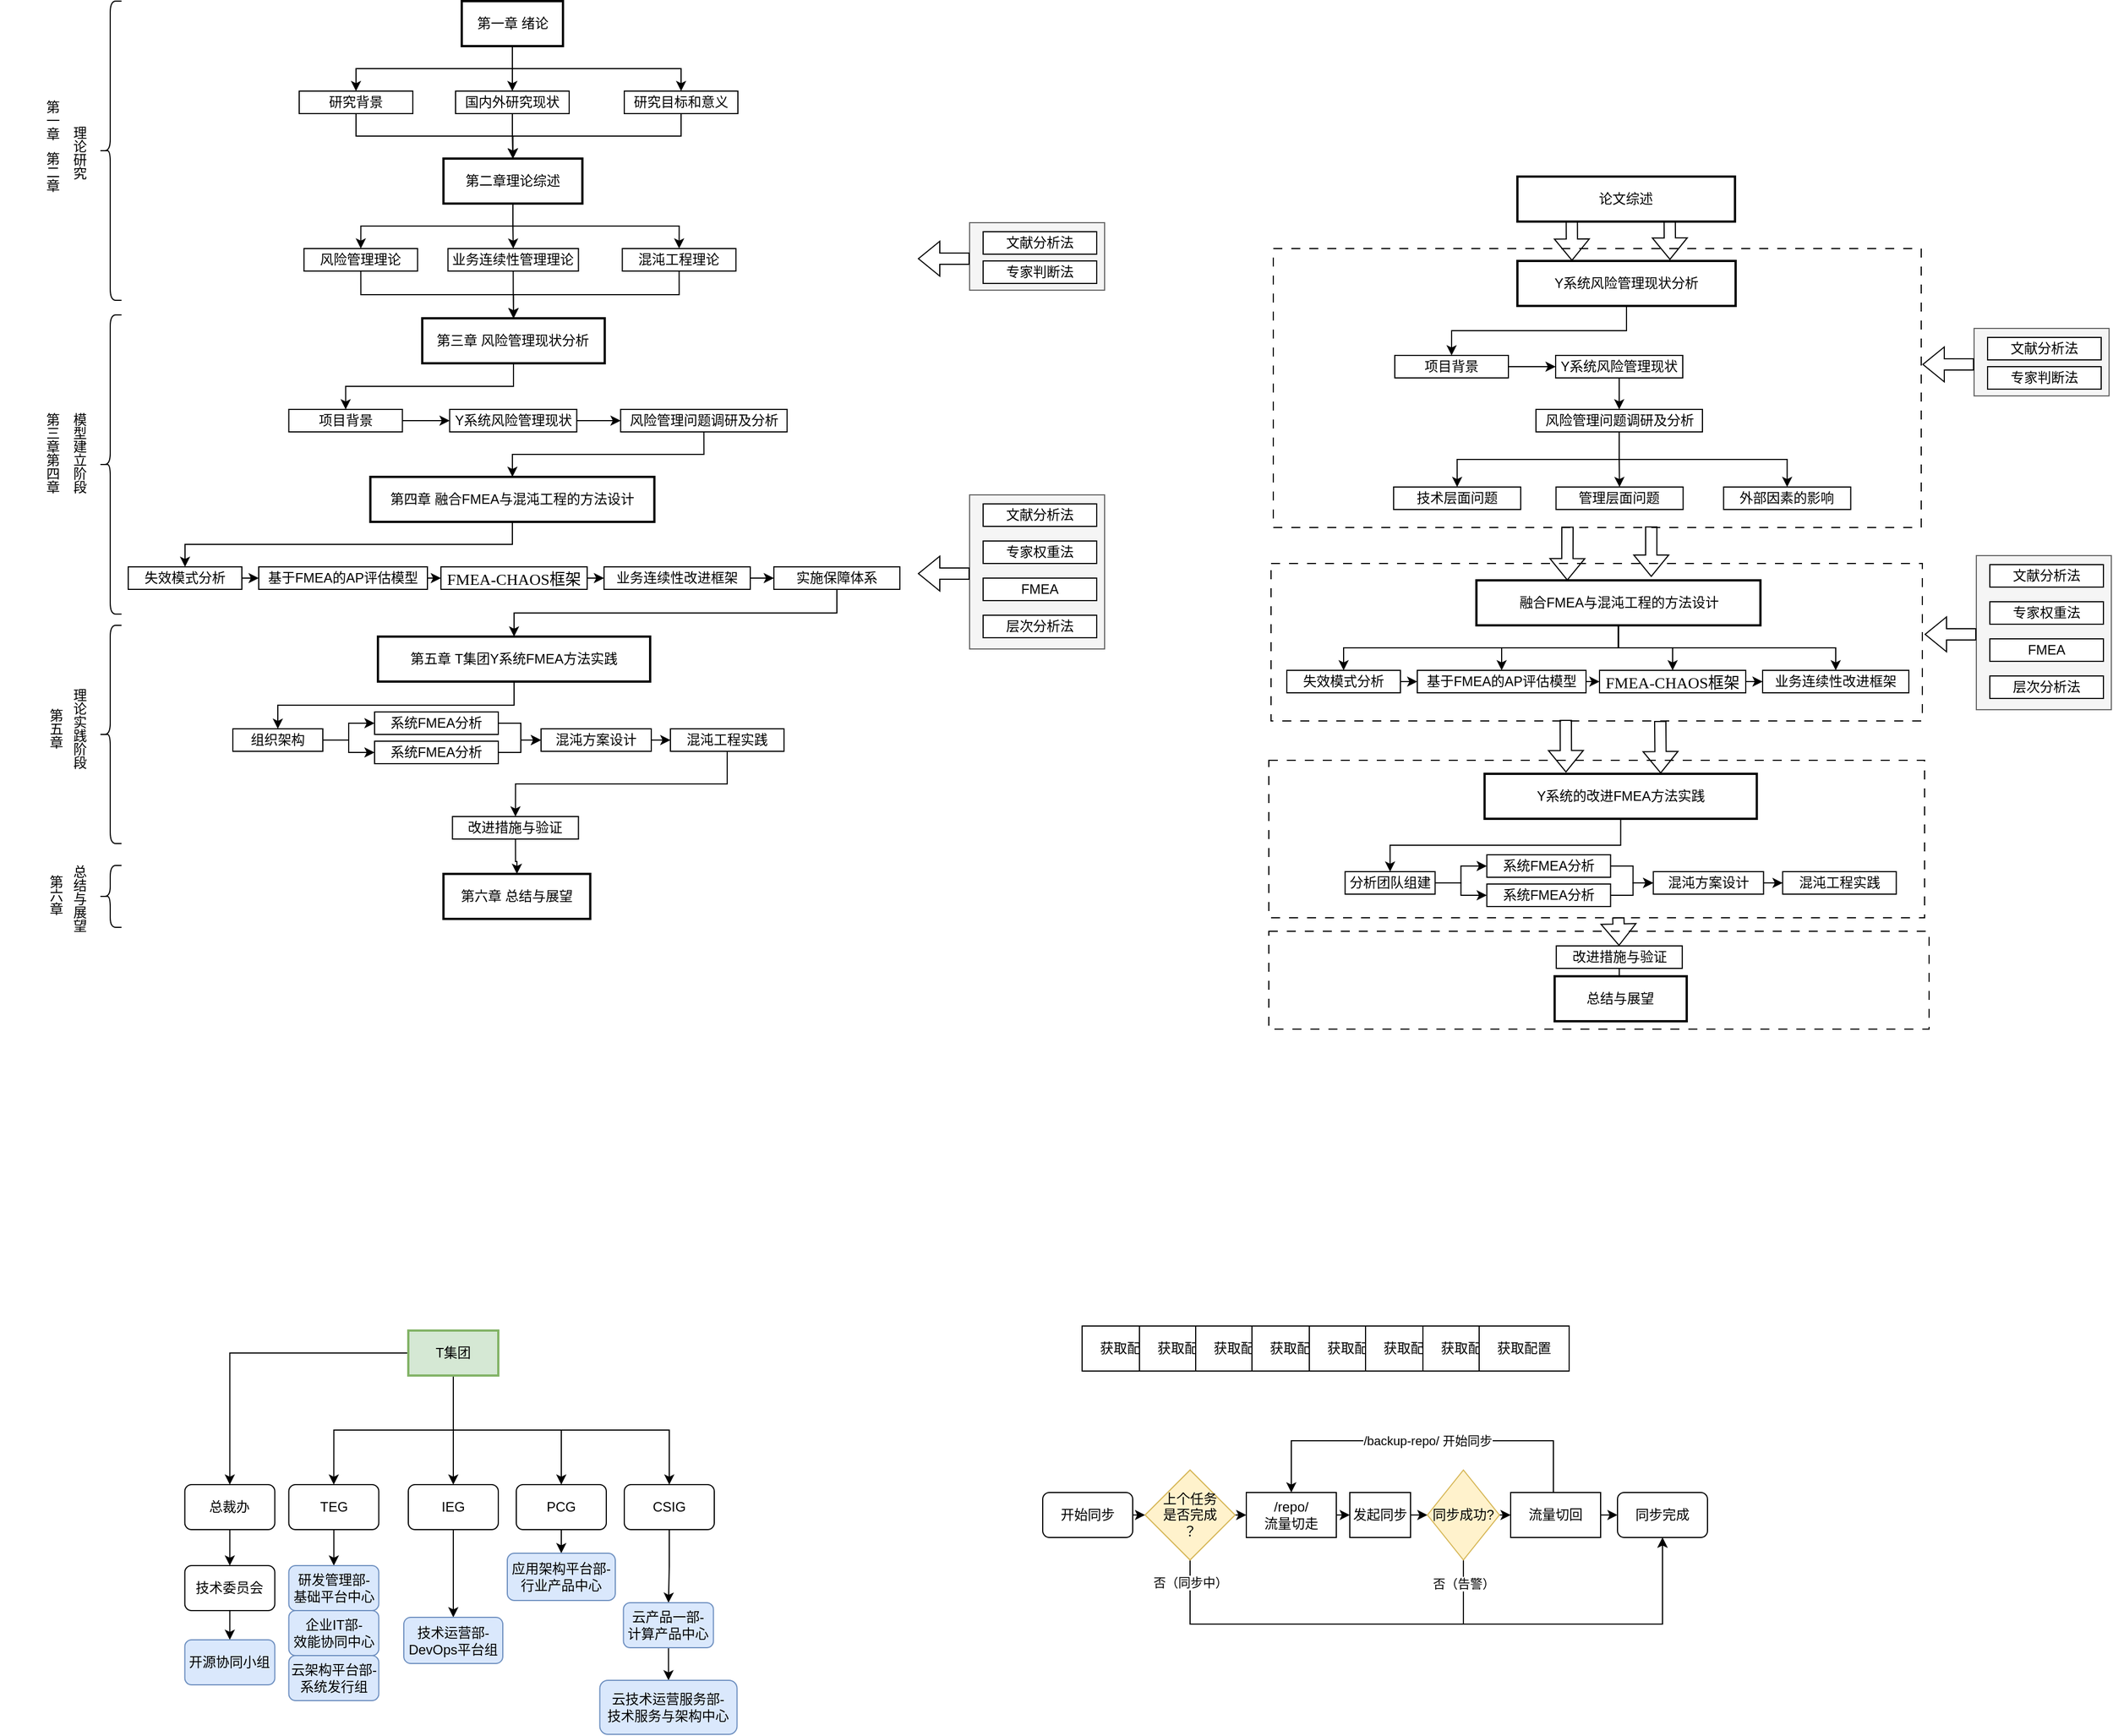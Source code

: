 <mxfile version="27.1.1">
  <diagram name="第 1 页" id="Ni5SpC3FPf-_LkocuyOm">
    <mxGraphModel dx="1376" dy="628" grid="0" gridSize="10" guides="1" tooltips="1" connect="1" arrows="1" fold="1" page="0" pageScale="1" pageWidth="827" pageHeight="1169" math="0" shadow="0">
      <root>
        <mxCell id="0" />
        <mxCell id="1" parent="0" />
        <mxCell id="OuhA0lRGOdHWCdkOQ6-6-126" value="" style="rounded=0;whiteSpace=wrap;html=1;dashed=1;dashPattern=8 8;" parent="1" vertex="1">
          <mxGeometry x="988" y="990" width="587" height="87" as="geometry" />
        </mxCell>
        <mxCell id="OuhA0lRGOdHWCdkOQ6-6-109" value="" style="rounded=0;whiteSpace=wrap;html=1;dashed=1;dashPattern=8 8;" parent="1" vertex="1">
          <mxGeometry x="988" y="838" width="583" height="140" as="geometry" />
        </mxCell>
        <mxCell id="OuhA0lRGOdHWCdkOQ6-6-105" value="" style="rounded=0;whiteSpace=wrap;html=1;dashed=1;dashPattern=8 8;" parent="1" vertex="1">
          <mxGeometry x="990" y="663" width="579" height="140" as="geometry" />
        </mxCell>
        <mxCell id="OuhA0lRGOdHWCdkOQ6-6-104" value="" style="rounded=0;whiteSpace=wrap;html=1;dashed=1;dashPattern=8 8;" parent="1" vertex="1">
          <mxGeometry x="992" y="383" width="576" height="248" as="geometry" />
        </mxCell>
        <mxCell id="OuhA0lRGOdHWCdkOQ6-6-1" style="edgeStyle=orthogonalEdgeStyle;rounded=0;orthogonalLoop=1;jettySize=auto;html=1;exitX=0.5;exitY=1;exitDx=0;exitDy=0;entryX=0.5;entryY=0;entryDx=0;entryDy=0;" parent="1" source="FDQZgp-olUulo8GMzMlq-1" target="FDQZgp-olUulo8GMzMlq-5" edge="1">
          <mxGeometry relative="1" as="geometry" />
        </mxCell>
        <mxCell id="OuhA0lRGOdHWCdkOQ6-6-2" style="edgeStyle=orthogonalEdgeStyle;rounded=0;orthogonalLoop=1;jettySize=auto;html=1;exitX=0.5;exitY=1;exitDx=0;exitDy=0;entryX=0.5;entryY=0;entryDx=0;entryDy=0;" parent="1" source="FDQZgp-olUulo8GMzMlq-1" target="FDQZgp-olUulo8GMzMlq-2" edge="1">
          <mxGeometry relative="1" as="geometry" />
        </mxCell>
        <mxCell id="OuhA0lRGOdHWCdkOQ6-6-3" style="edgeStyle=orthogonalEdgeStyle;rounded=0;orthogonalLoop=1;jettySize=auto;html=1;exitX=0.5;exitY=1;exitDx=0;exitDy=0;entryX=0.5;entryY=0;entryDx=0;entryDy=0;" parent="1" source="FDQZgp-olUulo8GMzMlq-1" target="FDQZgp-olUulo8GMzMlq-7" edge="1">
          <mxGeometry relative="1" as="geometry" />
        </mxCell>
        <mxCell id="FDQZgp-olUulo8GMzMlq-1" value="第一章 绪论" style="rounded=0;whiteSpace=wrap;html=1;strokeWidth=2;" parent="1" vertex="1">
          <mxGeometry x="270.5" y="163" width="90" height="40" as="geometry" />
        </mxCell>
        <mxCell id="OuhA0lRGOdHWCdkOQ6-6-4" style="edgeStyle=orthogonalEdgeStyle;rounded=0;orthogonalLoop=1;jettySize=auto;html=1;exitX=0.5;exitY=1;exitDx=0;exitDy=0;entryX=0.5;entryY=0;entryDx=0;entryDy=0;" parent="1" source="FDQZgp-olUulo8GMzMlq-2" target="FDQZgp-olUulo8GMzMlq-20" edge="1">
          <mxGeometry relative="1" as="geometry" />
        </mxCell>
        <mxCell id="FDQZgp-olUulo8GMzMlq-2" value="研究背景" style="rounded=0;whiteSpace=wrap;html=1;" parent="1" vertex="1">
          <mxGeometry x="126" y="243" width="101" height="20" as="geometry" />
        </mxCell>
        <mxCell id="OuhA0lRGOdHWCdkOQ6-6-5" style="edgeStyle=orthogonalEdgeStyle;rounded=0;orthogonalLoop=1;jettySize=auto;html=1;exitX=0.5;exitY=1;exitDx=0;exitDy=0;entryX=0.5;entryY=0;entryDx=0;entryDy=0;" parent="1" source="FDQZgp-olUulo8GMzMlq-5" target="FDQZgp-olUulo8GMzMlq-20" edge="1">
          <mxGeometry relative="1" as="geometry" />
        </mxCell>
        <mxCell id="FDQZgp-olUulo8GMzMlq-5" value="国内外研究现状" style="rounded=0;whiteSpace=wrap;html=1;" parent="1" vertex="1">
          <mxGeometry x="265" y="243" width="101" height="20" as="geometry" />
        </mxCell>
        <mxCell id="OuhA0lRGOdHWCdkOQ6-6-6" style="edgeStyle=orthogonalEdgeStyle;rounded=0;orthogonalLoop=1;jettySize=auto;html=1;exitX=0.5;exitY=1;exitDx=0;exitDy=0;entryX=0.5;entryY=0;entryDx=0;entryDy=0;" parent="1" source="FDQZgp-olUulo8GMzMlq-7" target="FDQZgp-olUulo8GMzMlq-20" edge="1">
          <mxGeometry relative="1" as="geometry" />
        </mxCell>
        <mxCell id="FDQZgp-olUulo8GMzMlq-7" value="研究目标和意义" style="rounded=0;whiteSpace=wrap;html=1;" parent="1" vertex="1">
          <mxGeometry x="415" y="243" width="101" height="20" as="geometry" />
        </mxCell>
        <mxCell id="FDQZgp-olUulo8GMzMlq-8" value="第一章" style="text;html=1;align=center;verticalAlign=middle;resizable=0;points=[];autosize=1;strokeColor=none;fillColor=none;textDirection=vertical-lr;" parent="1" vertex="1">
          <mxGeometry x="-122" y="266" width="54" height="26" as="geometry" />
        </mxCell>
        <mxCell id="FDQZgp-olUulo8GMzMlq-10" value="第二章" style="text;html=1;align=center;verticalAlign=middle;resizable=0;points=[];autosize=1;strokeColor=none;fillColor=none;textDirection=vertical-lr;" parent="1" vertex="1">
          <mxGeometry x="-122" y="312" width="54" height="26" as="geometry" />
        </mxCell>
        <mxCell id="FDQZgp-olUulo8GMzMlq-13" value="理论研究" style="text;html=1;align=center;verticalAlign=middle;resizable=0;points=[];autosize=1;strokeColor=none;fillColor=none;textDirection=vertical-lr;" parent="1" vertex="1">
          <mxGeometry x="-104" y="295" width="66" height="26" as="geometry" />
        </mxCell>
        <mxCell id="FDQZgp-olUulo8GMzMlq-14" value="第三章第四章" style="text;html=1;align=center;verticalAlign=middle;resizable=0;points=[];autosize=1;strokeColor=none;fillColor=none;textDirection=vertical-lr;" parent="1" vertex="1">
          <mxGeometry x="-140" y="562" width="90" height="26" as="geometry" />
        </mxCell>
        <mxCell id="FDQZgp-olUulo8GMzMlq-15" value="模型建立阶段" style="text;html=1;align=center;verticalAlign=middle;resizable=0;points=[];autosize=1;strokeColor=none;fillColor=none;textDirection=vertical-lr;" parent="1" vertex="1">
          <mxGeometry x="-116" y="562" width="90" height="26" as="geometry" />
        </mxCell>
        <mxCell id="FDQZgp-olUulo8GMzMlq-16" value="第六章" style="text;html=1;align=center;verticalAlign=middle;resizable=0;points=[];autosize=1;strokeColor=none;fillColor=none;textDirection=vertical-lr;" parent="1" vertex="1">
          <mxGeometry x="-119" y="955" width="54" height="26" as="geometry" />
        </mxCell>
        <mxCell id="FDQZgp-olUulo8GMzMlq-17" value="总结与展望" style="text;html=1;align=center;verticalAlign=middle;resizable=0;points=[];autosize=1;strokeColor=none;fillColor=none;textDirection=vertical-lr;" parent="1" vertex="1">
          <mxGeometry x="-110" y="958" width="78" height="26" as="geometry" />
        </mxCell>
        <mxCell id="FDQZgp-olUulo8GMzMlq-18" value="第五章" style="text;html=1;align=center;verticalAlign=middle;resizable=0;points=[];autosize=1;strokeColor=none;fillColor=none;textDirection=vertical-lr;" parent="1" vertex="1">
          <mxGeometry x="-119" y="807" width="54" height="26" as="geometry" />
        </mxCell>
        <mxCell id="FDQZgp-olUulo8GMzMlq-19" value="理论实践阶段" style="text;html=1;align=center;verticalAlign=middle;resizable=0;points=[];autosize=1;strokeColor=none;fillColor=none;textDirection=vertical-lr;" parent="1" vertex="1">
          <mxGeometry x="-116" y="807" width="90" height="26" as="geometry" />
        </mxCell>
        <mxCell id="OuhA0lRGOdHWCdkOQ6-6-7" style="edgeStyle=orthogonalEdgeStyle;rounded=0;orthogonalLoop=1;jettySize=auto;html=1;exitX=0.5;exitY=1;exitDx=0;exitDy=0;" parent="1" source="FDQZgp-olUulo8GMzMlq-20" target="FDQZgp-olUulo8GMzMlq-24" edge="1">
          <mxGeometry relative="1" as="geometry" />
        </mxCell>
        <mxCell id="OuhA0lRGOdHWCdkOQ6-6-8" style="edgeStyle=orthogonalEdgeStyle;rounded=0;orthogonalLoop=1;jettySize=auto;html=1;exitX=0.5;exitY=1;exitDx=0;exitDy=0;entryX=0.5;entryY=0;entryDx=0;entryDy=0;" parent="1" source="FDQZgp-olUulo8GMzMlq-20" target="FDQZgp-olUulo8GMzMlq-22" edge="1">
          <mxGeometry relative="1" as="geometry" />
        </mxCell>
        <mxCell id="OuhA0lRGOdHWCdkOQ6-6-9" style="edgeStyle=orthogonalEdgeStyle;rounded=0;orthogonalLoop=1;jettySize=auto;html=1;exitX=0.5;exitY=1;exitDx=0;exitDy=0;entryX=0.5;entryY=0;entryDx=0;entryDy=0;" parent="1" source="FDQZgp-olUulo8GMzMlq-20" target="FDQZgp-olUulo8GMzMlq-25" edge="1">
          <mxGeometry relative="1" as="geometry" />
        </mxCell>
        <mxCell id="FDQZgp-olUulo8GMzMlq-20" value="第二章理论综述" style="rounded=0;whiteSpace=wrap;html=1;strokeWidth=2;" parent="1" vertex="1">
          <mxGeometry x="254.25" y="303" width="123.5" height="40" as="geometry" />
        </mxCell>
        <mxCell id="OuhA0lRGOdHWCdkOQ6-6-10" style="edgeStyle=orthogonalEdgeStyle;rounded=0;orthogonalLoop=1;jettySize=auto;html=1;exitX=0.5;exitY=1;exitDx=0;exitDy=0;entryX=0.5;entryY=0;entryDx=0;entryDy=0;" parent="1" source="FDQZgp-olUulo8GMzMlq-22" target="FDQZgp-olUulo8GMzMlq-26" edge="1">
          <mxGeometry relative="1" as="geometry" />
        </mxCell>
        <mxCell id="FDQZgp-olUulo8GMzMlq-22" value="风险管理理论" style="rounded=0;whiteSpace=wrap;html=1;" parent="1" vertex="1">
          <mxGeometry x="130.25" y="383" width="101" height="20" as="geometry" />
        </mxCell>
        <mxCell id="OuhA0lRGOdHWCdkOQ6-6-11" style="edgeStyle=orthogonalEdgeStyle;rounded=0;orthogonalLoop=1;jettySize=auto;html=1;exitX=0.5;exitY=1;exitDx=0;exitDy=0;" parent="1" source="FDQZgp-olUulo8GMzMlq-24" target="FDQZgp-olUulo8GMzMlq-26" edge="1">
          <mxGeometry relative="1" as="geometry" />
        </mxCell>
        <mxCell id="FDQZgp-olUulo8GMzMlq-24" value="业务连续性管理理论" style="rounded=0;whiteSpace=wrap;html=1;" parent="1" vertex="1">
          <mxGeometry x="258.25" y="383" width="116" height="20" as="geometry" />
        </mxCell>
        <mxCell id="OuhA0lRGOdHWCdkOQ6-6-12" style="edgeStyle=orthogonalEdgeStyle;rounded=0;orthogonalLoop=1;jettySize=auto;html=1;exitX=0.5;exitY=1;exitDx=0;exitDy=0;" parent="1" source="FDQZgp-olUulo8GMzMlq-25" target="FDQZgp-olUulo8GMzMlq-26" edge="1">
          <mxGeometry relative="1" as="geometry">
            <mxPoint x="420" y="471" as="targetPoint" />
          </mxGeometry>
        </mxCell>
        <mxCell id="FDQZgp-olUulo8GMzMlq-25" value="混沌工程理论" style="rounded=0;whiteSpace=wrap;html=1;" parent="1" vertex="1">
          <mxGeometry x="413.25" y="383" width="101" height="20" as="geometry" />
        </mxCell>
        <mxCell id="OuhA0lRGOdHWCdkOQ6-6-13" style="edgeStyle=orthogonalEdgeStyle;rounded=0;orthogonalLoop=1;jettySize=auto;html=1;exitX=0.5;exitY=1;exitDx=0;exitDy=0;" parent="1" source="FDQZgp-olUulo8GMzMlq-26" target="FDQZgp-olUulo8GMzMlq-27" edge="1">
          <mxGeometry relative="1" as="geometry" />
        </mxCell>
        <mxCell id="FDQZgp-olUulo8GMzMlq-26" value="第三章 风险管理现状分析" style="rounded=0;whiteSpace=wrap;html=1;strokeWidth=2;" parent="1" vertex="1">
          <mxGeometry x="235.38" y="445" width="162.25" height="40" as="geometry" />
        </mxCell>
        <mxCell id="OuhA0lRGOdHWCdkOQ6-6-15" value="" style="edgeStyle=orthogonalEdgeStyle;rounded=0;orthogonalLoop=1;jettySize=auto;html=1;" parent="1" source="FDQZgp-olUulo8GMzMlq-27" target="FDQZgp-olUulo8GMzMlq-28" edge="1">
          <mxGeometry relative="1" as="geometry" />
        </mxCell>
        <mxCell id="FDQZgp-olUulo8GMzMlq-27" value="项目背景" style="rounded=0;whiteSpace=wrap;html=1;" parent="1" vertex="1">
          <mxGeometry x="116.75" y="526" width="101" height="20" as="geometry" />
        </mxCell>
        <mxCell id="OuhA0lRGOdHWCdkOQ6-6-16" value="" style="edgeStyle=orthogonalEdgeStyle;rounded=0;orthogonalLoop=1;jettySize=auto;html=1;" parent="1" source="FDQZgp-olUulo8GMzMlq-28" target="FDQZgp-olUulo8GMzMlq-29" edge="1">
          <mxGeometry relative="1" as="geometry" />
        </mxCell>
        <mxCell id="FDQZgp-olUulo8GMzMlq-28" value="Y系统风险管理现状" style="rounded=0;whiteSpace=wrap;html=1;" parent="1" vertex="1">
          <mxGeometry x="259.75" y="526" width="113" height="20" as="geometry" />
        </mxCell>
        <mxCell id="OuhA0lRGOdHWCdkOQ6-6-17" style="edgeStyle=orthogonalEdgeStyle;rounded=0;orthogonalLoop=1;jettySize=auto;html=1;exitX=0.5;exitY=1;exitDx=0;exitDy=0;" parent="1" source="FDQZgp-olUulo8GMzMlq-29" target="FDQZgp-olUulo8GMzMlq-32" edge="1">
          <mxGeometry relative="1" as="geometry" />
        </mxCell>
        <mxCell id="FDQZgp-olUulo8GMzMlq-29" value="风险管理问题调研及分析" style="rounded=0;whiteSpace=wrap;html=1;" parent="1" vertex="1">
          <mxGeometry x="411.75" y="526" width="148" height="20" as="geometry" />
        </mxCell>
        <mxCell id="OuhA0lRGOdHWCdkOQ6-6-18" style="edgeStyle=orthogonalEdgeStyle;rounded=0;orthogonalLoop=1;jettySize=auto;html=1;exitX=0.5;exitY=1;exitDx=0;exitDy=0;" parent="1" source="FDQZgp-olUulo8GMzMlq-32" target="FDQZgp-olUulo8GMzMlq-34" edge="1">
          <mxGeometry relative="1" as="geometry" />
        </mxCell>
        <mxCell id="FDQZgp-olUulo8GMzMlq-32" value="第四章 融合FMEA与混沌工程的方法设计" style="rounded=0;whiteSpace=wrap;html=1;strokeWidth=2;" parent="1" vertex="1">
          <mxGeometry x="189.25" y="586" width="252.5" height="40" as="geometry" />
        </mxCell>
        <mxCell id="OuhA0lRGOdHWCdkOQ6-6-19" style="edgeStyle=orthogonalEdgeStyle;rounded=0;orthogonalLoop=1;jettySize=auto;html=1;exitX=1;exitY=0.5;exitDx=0;exitDy=0;entryX=0;entryY=0.5;entryDx=0;entryDy=0;" parent="1" source="FDQZgp-olUulo8GMzMlq-34" target="FDQZgp-olUulo8GMzMlq-35" edge="1">
          <mxGeometry relative="1" as="geometry" />
        </mxCell>
        <mxCell id="FDQZgp-olUulo8GMzMlq-34" value="失效模式分析" style="rounded=0;whiteSpace=wrap;html=1;" parent="1" vertex="1">
          <mxGeometry x="-26" y="666" width="101" height="20" as="geometry" />
        </mxCell>
        <mxCell id="OuhA0lRGOdHWCdkOQ6-6-20" style="edgeStyle=orthogonalEdgeStyle;rounded=0;orthogonalLoop=1;jettySize=auto;html=1;exitX=1;exitY=0.5;exitDx=0;exitDy=0;entryX=0;entryY=0.5;entryDx=0;entryDy=0;" parent="1" source="FDQZgp-olUulo8GMzMlq-35" target="FDQZgp-olUulo8GMzMlq-37" edge="1">
          <mxGeometry relative="1" as="geometry" />
        </mxCell>
        <mxCell id="FDQZgp-olUulo8GMzMlq-35" value="基于FMEA的AP评估模型" style="rounded=0;whiteSpace=wrap;html=1;" parent="1" vertex="1">
          <mxGeometry x="90" y="666" width="150" height="20" as="geometry" />
        </mxCell>
        <mxCell id="OuhA0lRGOdHWCdkOQ6-6-22" style="edgeStyle=orthogonalEdgeStyle;rounded=0;orthogonalLoop=1;jettySize=auto;html=1;exitX=1;exitY=0.5;exitDx=0;exitDy=0;entryX=0;entryY=0.5;entryDx=0;entryDy=0;" parent="1" source="FDQZgp-olUulo8GMzMlq-36" target="FDQZgp-olUulo8GMzMlq-38" edge="1">
          <mxGeometry relative="1" as="geometry" />
        </mxCell>
        <mxCell id="FDQZgp-olUulo8GMzMlq-36" value="业务连续性改进框架" style="rounded=0;whiteSpace=wrap;html=1;" parent="1" vertex="1">
          <mxGeometry x="397" y="666" width="130" height="20" as="geometry" />
        </mxCell>
        <mxCell id="OuhA0lRGOdHWCdkOQ6-6-21" style="edgeStyle=orthogonalEdgeStyle;rounded=0;orthogonalLoop=1;jettySize=auto;html=1;exitX=1;exitY=0.5;exitDx=0;exitDy=0;entryX=0;entryY=0.5;entryDx=0;entryDy=0;" parent="1" source="FDQZgp-olUulo8GMzMlq-37" target="FDQZgp-olUulo8GMzMlq-36" edge="1">
          <mxGeometry relative="1" as="geometry" />
        </mxCell>
        <mxCell id="FDQZgp-olUulo8GMzMlq-37" value="&lt;span style=&quot;text-align: start; font-size: 10.5pt; font-family: 黑体;&quot; lang=&quot;EN-US&quot;&gt;FMEA-CHAOS&lt;/span&gt;&lt;span style=&quot;text-align: start; font-size: 10.5pt; font-family: 宋体;&quot;&gt;框架&lt;/span&gt;&lt;span style=&quot;font-size: medium; text-align: start;&quot;&gt;&lt;/span&gt;" style="rounded=0;whiteSpace=wrap;html=1;" parent="1" vertex="1">
          <mxGeometry x="252" y="666" width="130" height="20" as="geometry" />
        </mxCell>
        <mxCell id="OuhA0lRGOdHWCdkOQ6-6-23" style="edgeStyle=orthogonalEdgeStyle;rounded=0;orthogonalLoop=1;jettySize=auto;html=1;exitX=0.5;exitY=1;exitDx=0;exitDy=0;" parent="1" source="FDQZgp-olUulo8GMzMlq-38" target="FDQZgp-olUulo8GMzMlq-39" edge="1">
          <mxGeometry relative="1" as="geometry" />
        </mxCell>
        <mxCell id="FDQZgp-olUulo8GMzMlq-38" value="实施保障体系" style="rounded=0;whiteSpace=wrap;html=1;" parent="1" vertex="1">
          <mxGeometry x="548" y="666" width="112" height="20" as="geometry" />
        </mxCell>
        <mxCell id="OuhA0lRGOdHWCdkOQ6-6-33" style="edgeStyle=orthogonalEdgeStyle;rounded=0;orthogonalLoop=1;jettySize=auto;html=1;exitX=0.5;exitY=1;exitDx=0;exitDy=0;entryX=0.5;entryY=0;entryDx=0;entryDy=0;" parent="1" source="FDQZgp-olUulo8GMzMlq-39" target="FDQZgp-olUulo8GMzMlq-40" edge="1">
          <mxGeometry relative="1" as="geometry" />
        </mxCell>
        <mxCell id="FDQZgp-olUulo8GMzMlq-39" value="第五章 T集团Y系统FMEA方法实践" style="rounded=0;whiteSpace=wrap;html=1;strokeWidth=2;" parent="1" vertex="1">
          <mxGeometry x="196" y="728" width="242" height="40" as="geometry" />
        </mxCell>
        <mxCell id="OuhA0lRGOdHWCdkOQ6-6-24" style="edgeStyle=orthogonalEdgeStyle;rounded=0;orthogonalLoop=1;jettySize=auto;html=1;exitX=1;exitY=0.5;exitDx=0;exitDy=0;entryX=0;entryY=0.5;entryDx=0;entryDy=0;" parent="1" source="FDQZgp-olUulo8GMzMlq-40" target="FDQZgp-olUulo8GMzMlq-41" edge="1">
          <mxGeometry relative="1" as="geometry" />
        </mxCell>
        <mxCell id="OuhA0lRGOdHWCdkOQ6-6-26" style="edgeStyle=orthogonalEdgeStyle;rounded=0;orthogonalLoop=1;jettySize=auto;html=1;exitX=1;exitY=0.5;exitDx=0;exitDy=0;entryX=0;entryY=0.5;entryDx=0;entryDy=0;" parent="1" source="FDQZgp-olUulo8GMzMlq-40" target="OuhA0lRGOdHWCdkOQ6-6-53" edge="1">
          <mxGeometry relative="1" as="geometry">
            <mxPoint x="193" y="835" as="targetPoint" />
          </mxGeometry>
        </mxCell>
        <mxCell id="FDQZgp-olUulo8GMzMlq-40" value="组织架构" style="rounded=0;whiteSpace=wrap;html=1;" parent="1" vertex="1">
          <mxGeometry x="67" y="810" width="80" height="20" as="geometry" />
        </mxCell>
        <mxCell id="OuhA0lRGOdHWCdkOQ6-6-30" value="" style="edgeStyle=orthogonalEdgeStyle;rounded=0;orthogonalLoop=1;jettySize=auto;html=1;" parent="1" source="FDQZgp-olUulo8GMzMlq-41" target="FDQZgp-olUulo8GMzMlq-42" edge="1">
          <mxGeometry relative="1" as="geometry" />
        </mxCell>
        <mxCell id="FDQZgp-olUulo8GMzMlq-41" value="系统FMEA分析" style="rounded=0;whiteSpace=wrap;html=1;" parent="1" vertex="1">
          <mxGeometry x="193" y="795" width="110" height="20" as="geometry" />
        </mxCell>
        <mxCell id="OuhA0lRGOdHWCdkOQ6-6-31" style="edgeStyle=orthogonalEdgeStyle;rounded=0;orthogonalLoop=1;jettySize=auto;html=1;exitX=1;exitY=0.5;exitDx=0;exitDy=0;" parent="1" source="FDQZgp-olUulo8GMzMlq-42" target="FDQZgp-olUulo8GMzMlq-44" edge="1">
          <mxGeometry relative="1" as="geometry">
            <mxPoint x="458" y="833" as="targetPoint" />
          </mxGeometry>
        </mxCell>
        <mxCell id="FDQZgp-olUulo8GMzMlq-42" value="混沌方案设计" style="rounded=0;whiteSpace=wrap;html=1;" parent="1" vertex="1">
          <mxGeometry x="341" y="810" width="98" height="20" as="geometry" />
        </mxCell>
        <mxCell id="OuhA0lRGOdHWCdkOQ6-6-32" style="edgeStyle=orthogonalEdgeStyle;rounded=0;orthogonalLoop=1;jettySize=auto;html=1;exitX=0.5;exitY=1;exitDx=0;exitDy=0;entryX=0.5;entryY=0;entryDx=0;entryDy=0;" parent="1" source="FDQZgp-olUulo8GMzMlq-44" target="FDQZgp-olUulo8GMzMlq-45" edge="1">
          <mxGeometry relative="1" as="geometry" />
        </mxCell>
        <mxCell id="FDQZgp-olUulo8GMzMlq-44" value="混沌工程实践" style="rounded=0;whiteSpace=wrap;html=1;" parent="1" vertex="1">
          <mxGeometry x="456" y="810" width="101" height="20" as="geometry" />
        </mxCell>
        <mxCell id="OuhA0lRGOdHWCdkOQ6-6-35" style="edgeStyle=orthogonalEdgeStyle;rounded=0;orthogonalLoop=1;jettySize=auto;html=1;exitX=0.5;exitY=1;exitDx=0;exitDy=0;" parent="1" source="FDQZgp-olUulo8GMzMlq-45" target="FDQZgp-olUulo8GMzMlq-53" edge="1">
          <mxGeometry relative="1" as="geometry" />
        </mxCell>
        <mxCell id="FDQZgp-olUulo8GMzMlq-45" value="改进措施与验证" style="rounded=0;whiteSpace=wrap;html=1;" parent="1" vertex="1">
          <mxGeometry x="262.25" y="888" width="112" height="20" as="geometry" />
        </mxCell>
        <mxCell id="FDQZgp-olUulo8GMzMlq-53" value="第六章 总结与展望" style="rounded=0;whiteSpace=wrap;html=1;strokeWidth=2;" parent="1" vertex="1">
          <mxGeometry x="254.25" y="939" width="130.5" height="40" as="geometry" />
        </mxCell>
        <mxCell id="OuhA0lRGOdHWCdkOQ6-6-36" value="" style="shape=curlyBracket;whiteSpace=wrap;html=1;rounded=1;labelPosition=left;verticalLabelPosition=middle;align=right;verticalAlign=middle;" parent="1" vertex="1">
          <mxGeometry x="-52" y="163" width="20" height="266" as="geometry" />
        </mxCell>
        <mxCell id="OuhA0lRGOdHWCdkOQ6-6-37" value="" style="shape=curlyBracket;whiteSpace=wrap;html=1;rounded=1;labelPosition=left;verticalLabelPosition=middle;align=right;verticalAlign=middle;" parent="1" vertex="1">
          <mxGeometry x="-52" y="442" width="20" height="266" as="geometry" />
        </mxCell>
        <mxCell id="OuhA0lRGOdHWCdkOQ6-6-38" value="" style="shape=curlyBracket;whiteSpace=wrap;html=1;rounded=1;labelPosition=left;verticalLabelPosition=middle;align=right;verticalAlign=middle;" parent="1" vertex="1">
          <mxGeometry x="-52" y="718" width="20" height="194" as="geometry" />
        </mxCell>
        <mxCell id="OuhA0lRGOdHWCdkOQ6-6-39" value="" style="shape=curlyBracket;whiteSpace=wrap;html=1;rounded=1;labelPosition=left;verticalLabelPosition=middle;align=right;verticalAlign=middle;" parent="1" vertex="1">
          <mxGeometry x="-52" y="931.5" width="20" height="55" as="geometry" />
        </mxCell>
        <mxCell id="OuhA0lRGOdHWCdkOQ6-6-43" value="" style="rounded=0;whiteSpace=wrap;html=1;fillColor=#f5f5f5;fontColor=#333333;strokeColor=#666666;" parent="1" vertex="1">
          <mxGeometry x="722" y="360" width="120" height="60" as="geometry" />
        </mxCell>
        <mxCell id="OuhA0lRGOdHWCdkOQ6-6-44" value="" style="shape=flexArrow;endArrow=classic;html=1;rounded=0;" parent="1" edge="1">
          <mxGeometry width="50" height="50" relative="1" as="geometry">
            <mxPoint x="722" y="392" as="sourcePoint" />
            <mxPoint x="676" y="392" as="targetPoint" />
          </mxGeometry>
        </mxCell>
        <mxCell id="OuhA0lRGOdHWCdkOQ6-6-45" value="文献分析法" style="rounded=0;whiteSpace=wrap;html=1;" parent="1" vertex="1">
          <mxGeometry x="734" y="368" width="101" height="20" as="geometry" />
        </mxCell>
        <mxCell id="OuhA0lRGOdHWCdkOQ6-6-46" value="" style="rounded=0;whiteSpace=wrap;html=1;fillColor=#f5f5f5;fontColor=#333333;strokeColor=#666666;" parent="1" vertex="1">
          <mxGeometry x="722" y="602" width="120" height="137" as="geometry" />
        </mxCell>
        <mxCell id="OuhA0lRGOdHWCdkOQ6-6-47" value="" style="shape=flexArrow;endArrow=classic;html=1;rounded=0;" parent="1" edge="1">
          <mxGeometry width="50" height="50" relative="1" as="geometry">
            <mxPoint x="722" y="672" as="sourcePoint" />
            <mxPoint x="676" y="672" as="targetPoint" />
          </mxGeometry>
        </mxCell>
        <mxCell id="OuhA0lRGOdHWCdkOQ6-6-48" value="文献分析法" style="rounded=0;whiteSpace=wrap;html=1;" parent="1" vertex="1">
          <mxGeometry x="734" y="610" width="101" height="20" as="geometry" />
        </mxCell>
        <mxCell id="OuhA0lRGOdHWCdkOQ6-6-49" value="专家权重法" style="rounded=0;whiteSpace=wrap;html=1;" parent="1" vertex="1">
          <mxGeometry x="734" y="643" width="101" height="20" as="geometry" />
        </mxCell>
        <mxCell id="OuhA0lRGOdHWCdkOQ6-6-50" value="FMEA" style="rounded=0;whiteSpace=wrap;html=1;" parent="1" vertex="1">
          <mxGeometry x="734" y="676" width="101" height="20" as="geometry" />
        </mxCell>
        <mxCell id="OuhA0lRGOdHWCdkOQ6-6-51" value="层次分析法" style="rounded=0;whiteSpace=wrap;html=1;" parent="1" vertex="1">
          <mxGeometry x="734" y="709" width="101" height="20" as="geometry" />
        </mxCell>
        <mxCell id="OuhA0lRGOdHWCdkOQ6-6-52" value="专家判断法" style="rounded=0;whiteSpace=wrap;html=1;" parent="1" vertex="1">
          <mxGeometry x="734" y="394" width="101" height="20" as="geometry" />
        </mxCell>
        <mxCell id="OuhA0lRGOdHWCdkOQ6-6-54" style="edgeStyle=orthogonalEdgeStyle;rounded=0;orthogonalLoop=1;jettySize=auto;html=1;exitX=1;exitY=0.5;exitDx=0;exitDy=0;entryX=0;entryY=0.5;entryDx=0;entryDy=0;" parent="1" source="OuhA0lRGOdHWCdkOQ6-6-53" target="FDQZgp-olUulo8GMzMlq-42" edge="1">
          <mxGeometry relative="1" as="geometry">
            <Array as="points">
              <mxPoint x="323" y="831" />
              <mxPoint x="323" y="820" />
            </Array>
          </mxGeometry>
        </mxCell>
        <mxCell id="OuhA0lRGOdHWCdkOQ6-6-53" value="系统FMEA分析" style="rounded=0;whiteSpace=wrap;html=1;" parent="1" vertex="1">
          <mxGeometry x="193" y="821" width="110" height="20" as="geometry" />
        </mxCell>
        <mxCell id="OuhA0lRGOdHWCdkOQ6-6-57" value="论文综述" style="rounded=0;whiteSpace=wrap;html=1;strokeWidth=2;" parent="1" vertex="1">
          <mxGeometry x="1209" y="319" width="193.43" height="40" as="geometry" />
        </mxCell>
        <mxCell id="OuhA0lRGOdHWCdkOQ6-6-67" style="edgeStyle=orthogonalEdgeStyle;rounded=0;orthogonalLoop=1;jettySize=auto;html=1;exitX=0.5;exitY=1;exitDx=0;exitDy=0;entryX=0.5;entryY=0;entryDx=0;entryDy=0;" parent="1" source="OuhA0lRGOdHWCdkOQ6-6-58" target="OuhA0lRGOdHWCdkOQ6-6-63" edge="1">
          <mxGeometry relative="1" as="geometry" />
        </mxCell>
        <mxCell id="OuhA0lRGOdHWCdkOQ6-6-58" value="&lt;span style=&quot;background-color: transparent; color: light-dark(rgb(0, 0, 0), rgb(255, 255, 255));&quot;&gt;Y系统风险管理现状分析&lt;/span&gt;" style="rounded=0;whiteSpace=wrap;html=1;strokeWidth=2;" parent="1" vertex="1">
          <mxGeometry x="1209" y="394" width="194" height="40" as="geometry" />
        </mxCell>
        <mxCell id="OuhA0lRGOdHWCdkOQ6-6-83" style="edgeStyle=orthogonalEdgeStyle;rounded=0;orthogonalLoop=1;jettySize=auto;html=1;exitX=0.5;exitY=1;exitDx=0;exitDy=0;entryX=0.5;entryY=0;entryDx=0;entryDy=0;" parent="1" source="OuhA0lRGOdHWCdkOQ6-6-59" target="OuhA0lRGOdHWCdkOQ6-6-79" edge="1">
          <mxGeometry relative="1" as="geometry" />
        </mxCell>
        <mxCell id="OuhA0lRGOdHWCdkOQ6-6-106" style="edgeStyle=orthogonalEdgeStyle;rounded=0;orthogonalLoop=1;jettySize=auto;html=1;exitX=0.5;exitY=1;exitDx=0;exitDy=0;entryX=0.5;entryY=0;entryDx=0;entryDy=0;" parent="1" source="OuhA0lRGOdHWCdkOQ6-6-59" target="OuhA0lRGOdHWCdkOQ6-6-80" edge="1">
          <mxGeometry relative="1" as="geometry" />
        </mxCell>
        <mxCell id="OuhA0lRGOdHWCdkOQ6-6-107" style="edgeStyle=orthogonalEdgeStyle;rounded=0;orthogonalLoop=1;jettySize=auto;html=1;exitX=0.5;exitY=1;exitDx=0;exitDy=0;entryX=0.5;entryY=0;entryDx=0;entryDy=0;" parent="1" source="OuhA0lRGOdHWCdkOQ6-6-59" target="OuhA0lRGOdHWCdkOQ6-6-82" edge="1">
          <mxGeometry relative="1" as="geometry" />
        </mxCell>
        <mxCell id="OuhA0lRGOdHWCdkOQ6-6-108" style="edgeStyle=orthogonalEdgeStyle;rounded=0;orthogonalLoop=1;jettySize=auto;html=1;exitX=0.5;exitY=1;exitDx=0;exitDy=0;entryX=0.5;entryY=0;entryDx=0;entryDy=0;" parent="1" source="OuhA0lRGOdHWCdkOQ6-6-59" target="OuhA0lRGOdHWCdkOQ6-6-81" edge="1">
          <mxGeometry relative="1" as="geometry" />
        </mxCell>
        <mxCell id="OuhA0lRGOdHWCdkOQ6-6-59" value="融合FMEA与混沌工程的方法设计" style="rounded=0;whiteSpace=wrap;html=1;strokeWidth=2;" parent="1" vertex="1">
          <mxGeometry x="1172.57" y="678" width="252.5" height="40" as="geometry" />
        </mxCell>
        <mxCell id="OuhA0lRGOdHWCdkOQ6-6-98" style="edgeStyle=orthogonalEdgeStyle;rounded=0;orthogonalLoop=1;jettySize=auto;html=1;exitX=0.5;exitY=1;exitDx=0;exitDy=0;entryX=0.5;entryY=0;entryDx=0;entryDy=0;" parent="1" source="OuhA0lRGOdHWCdkOQ6-6-60" target="OuhA0lRGOdHWCdkOQ6-6-90" edge="1">
          <mxGeometry relative="1" as="geometry" />
        </mxCell>
        <mxCell id="OuhA0lRGOdHWCdkOQ6-6-60" value="Y系统的改进FMEA方法实践" style="rounded=0;whiteSpace=wrap;html=1;strokeWidth=2;" parent="1" vertex="1">
          <mxGeometry x="1179.82" y="850" width="242" height="40" as="geometry" />
        </mxCell>
        <mxCell id="OuhA0lRGOdHWCdkOQ6-6-62" value="" style="edgeStyle=orthogonalEdgeStyle;rounded=0;orthogonalLoop=1;jettySize=auto;html=1;" parent="1" source="OuhA0lRGOdHWCdkOQ6-6-63" target="OuhA0lRGOdHWCdkOQ6-6-65" edge="1">
          <mxGeometry relative="1" as="geometry" />
        </mxCell>
        <mxCell id="OuhA0lRGOdHWCdkOQ6-6-63" value="项目背景" style="rounded=0;whiteSpace=wrap;html=1;" parent="1" vertex="1">
          <mxGeometry x="1100" y="478" width="101" height="20" as="geometry" />
        </mxCell>
        <mxCell id="OuhA0lRGOdHWCdkOQ6-6-64" value="" style="edgeStyle=orthogonalEdgeStyle;rounded=0;orthogonalLoop=1;jettySize=auto;html=1;" parent="1" source="OuhA0lRGOdHWCdkOQ6-6-65" target="OuhA0lRGOdHWCdkOQ6-6-66" edge="1">
          <mxGeometry relative="1" as="geometry" />
        </mxCell>
        <mxCell id="OuhA0lRGOdHWCdkOQ6-6-65" value="Y系统风险管理现状" style="rounded=0;whiteSpace=wrap;html=1;" parent="1" vertex="1">
          <mxGeometry x="1243" y="478" width="113" height="20" as="geometry" />
        </mxCell>
        <mxCell id="OuhA0lRGOdHWCdkOQ6-6-71" style="edgeStyle=orthogonalEdgeStyle;rounded=0;orthogonalLoop=1;jettySize=auto;html=1;exitX=0.5;exitY=1;exitDx=0;exitDy=0;entryX=0.5;entryY=0;entryDx=0;entryDy=0;" parent="1" source="OuhA0lRGOdHWCdkOQ6-6-66" target="OuhA0lRGOdHWCdkOQ6-6-68" edge="1">
          <mxGeometry relative="1" as="geometry" />
        </mxCell>
        <mxCell id="OuhA0lRGOdHWCdkOQ6-6-72" style="edgeStyle=orthogonalEdgeStyle;rounded=0;orthogonalLoop=1;jettySize=auto;html=1;exitX=0.5;exitY=1;exitDx=0;exitDy=0;" parent="1" source="OuhA0lRGOdHWCdkOQ6-6-66" target="OuhA0lRGOdHWCdkOQ6-6-69" edge="1">
          <mxGeometry relative="1" as="geometry" />
        </mxCell>
        <mxCell id="OuhA0lRGOdHWCdkOQ6-6-73" style="edgeStyle=orthogonalEdgeStyle;rounded=0;orthogonalLoop=1;jettySize=auto;html=1;exitX=0.5;exitY=1;exitDx=0;exitDy=0;entryX=0.5;entryY=0;entryDx=0;entryDy=0;" parent="1" source="OuhA0lRGOdHWCdkOQ6-6-66" target="OuhA0lRGOdHWCdkOQ6-6-70" edge="1">
          <mxGeometry relative="1" as="geometry" />
        </mxCell>
        <mxCell id="OuhA0lRGOdHWCdkOQ6-6-66" value="风险管理问题调研及分析" style="rounded=0;whiteSpace=wrap;html=1;" parent="1" vertex="1">
          <mxGeometry x="1225.5" y="526" width="148" height="20" as="geometry" />
        </mxCell>
        <mxCell id="OuhA0lRGOdHWCdkOQ6-6-68" value="技术层面问题" style="rounded=0;whiteSpace=wrap;html=1;" parent="1" vertex="1">
          <mxGeometry x="1098.94" y="595" width="113" height="20" as="geometry" />
        </mxCell>
        <mxCell id="OuhA0lRGOdHWCdkOQ6-6-69" value="管理层面问题" style="rounded=0;whiteSpace=wrap;html=1;" parent="1" vertex="1">
          <mxGeometry x="1243.32" y="595" width="113" height="20" as="geometry" />
        </mxCell>
        <mxCell id="OuhA0lRGOdHWCdkOQ6-6-70" value="外部因素的影响" style="rounded=0;whiteSpace=wrap;html=1;" parent="1" vertex="1">
          <mxGeometry x="1392.32" y="595" width="113" height="20" as="geometry" />
        </mxCell>
        <mxCell id="OuhA0lRGOdHWCdkOQ6-6-84" style="edgeStyle=orthogonalEdgeStyle;rounded=0;orthogonalLoop=1;jettySize=auto;html=1;exitX=1;exitY=0.5;exitDx=0;exitDy=0;entryX=0;entryY=0.5;entryDx=0;entryDy=0;" parent="1" source="OuhA0lRGOdHWCdkOQ6-6-79" target="OuhA0lRGOdHWCdkOQ6-6-80" edge="1">
          <mxGeometry relative="1" as="geometry" />
        </mxCell>
        <mxCell id="OuhA0lRGOdHWCdkOQ6-6-79" value="失效模式分析" style="rounded=0;whiteSpace=wrap;html=1;" parent="1" vertex="1">
          <mxGeometry x="1004" y="758" width="101" height="20" as="geometry" />
        </mxCell>
        <mxCell id="OuhA0lRGOdHWCdkOQ6-6-85" style="edgeStyle=orthogonalEdgeStyle;rounded=0;orthogonalLoop=1;jettySize=auto;html=1;exitX=1;exitY=0.5;exitDx=0;exitDy=0;entryX=0;entryY=0.5;entryDx=0;entryDy=0;" parent="1" source="OuhA0lRGOdHWCdkOQ6-6-80" target="OuhA0lRGOdHWCdkOQ6-6-82" edge="1">
          <mxGeometry relative="1" as="geometry" />
        </mxCell>
        <mxCell id="OuhA0lRGOdHWCdkOQ6-6-80" value="基于FMEA的AP评估模型" style="rounded=0;whiteSpace=wrap;html=1;" parent="1" vertex="1">
          <mxGeometry x="1120" y="758" width="150" height="20" as="geometry" />
        </mxCell>
        <mxCell id="OuhA0lRGOdHWCdkOQ6-6-81" value="业务连续性改进框架" style="rounded=0;whiteSpace=wrap;html=1;" parent="1" vertex="1">
          <mxGeometry x="1427" y="758" width="130" height="20" as="geometry" />
        </mxCell>
        <mxCell id="OuhA0lRGOdHWCdkOQ6-6-86" style="edgeStyle=orthogonalEdgeStyle;rounded=0;orthogonalLoop=1;jettySize=auto;html=1;exitX=1;exitY=0.5;exitDx=0;exitDy=0;entryX=0;entryY=0.5;entryDx=0;entryDy=0;" parent="1" source="OuhA0lRGOdHWCdkOQ6-6-82" target="OuhA0lRGOdHWCdkOQ6-6-81" edge="1">
          <mxGeometry relative="1" as="geometry" />
        </mxCell>
        <mxCell id="OuhA0lRGOdHWCdkOQ6-6-82" value="&lt;span style=&quot;text-align: start; font-size: 10.5pt; font-family: 黑体;&quot; lang=&quot;EN-US&quot;&gt;FMEA-CHAOS&lt;/span&gt;&lt;span style=&quot;text-align: start; font-size: 10.5pt; font-family: 宋体;&quot;&gt;框架&lt;/span&gt;&lt;span style=&quot;font-size: medium; text-align: start;&quot;&gt;&lt;/span&gt;" style="rounded=0;whiteSpace=wrap;html=1;" parent="1" vertex="1">
          <mxGeometry x="1282" y="758" width="130" height="20" as="geometry" />
        </mxCell>
        <mxCell id="OuhA0lRGOdHWCdkOQ6-6-88" style="edgeStyle=orthogonalEdgeStyle;rounded=0;orthogonalLoop=1;jettySize=auto;html=1;exitX=1;exitY=0.5;exitDx=0;exitDy=0;entryX=0;entryY=0.5;entryDx=0;entryDy=0;" parent="1" source="OuhA0lRGOdHWCdkOQ6-6-90" target="OuhA0lRGOdHWCdkOQ6-6-92" edge="1">
          <mxGeometry relative="1" as="geometry" />
        </mxCell>
        <mxCell id="OuhA0lRGOdHWCdkOQ6-6-89" style="edgeStyle=orthogonalEdgeStyle;rounded=0;orthogonalLoop=1;jettySize=auto;html=1;exitX=1;exitY=0.5;exitDx=0;exitDy=0;entryX=0;entryY=0.5;entryDx=0;entryDy=0;" parent="1" source="OuhA0lRGOdHWCdkOQ6-6-90" target="OuhA0lRGOdHWCdkOQ6-6-97" edge="1">
          <mxGeometry relative="1" as="geometry">
            <mxPoint x="1181.82" y="962" as="targetPoint" />
          </mxGeometry>
        </mxCell>
        <mxCell id="OuhA0lRGOdHWCdkOQ6-6-90" value="分析团队组建" style="rounded=0;whiteSpace=wrap;html=1;" parent="1" vertex="1">
          <mxGeometry x="1055.82" y="937" width="80" height="20" as="geometry" />
        </mxCell>
        <mxCell id="OuhA0lRGOdHWCdkOQ6-6-91" value="" style="edgeStyle=orthogonalEdgeStyle;rounded=0;orthogonalLoop=1;jettySize=auto;html=1;" parent="1" source="OuhA0lRGOdHWCdkOQ6-6-92" target="OuhA0lRGOdHWCdkOQ6-6-94" edge="1">
          <mxGeometry relative="1" as="geometry" />
        </mxCell>
        <mxCell id="OuhA0lRGOdHWCdkOQ6-6-92" value="系统FMEA分析" style="rounded=0;whiteSpace=wrap;html=1;" parent="1" vertex="1">
          <mxGeometry x="1181.82" y="922" width="110" height="20" as="geometry" />
        </mxCell>
        <mxCell id="OuhA0lRGOdHWCdkOQ6-6-93" style="edgeStyle=orthogonalEdgeStyle;rounded=0;orthogonalLoop=1;jettySize=auto;html=1;exitX=1;exitY=0.5;exitDx=0;exitDy=0;" parent="1" source="OuhA0lRGOdHWCdkOQ6-6-94" target="OuhA0lRGOdHWCdkOQ6-6-95" edge="1">
          <mxGeometry relative="1" as="geometry">
            <mxPoint x="1446.82" y="960" as="targetPoint" />
          </mxGeometry>
        </mxCell>
        <mxCell id="OuhA0lRGOdHWCdkOQ6-6-94" value="混沌方案设计" style="rounded=0;whiteSpace=wrap;html=1;" parent="1" vertex="1">
          <mxGeometry x="1329.82" y="937" width="98" height="20" as="geometry" />
        </mxCell>
        <mxCell id="OuhA0lRGOdHWCdkOQ6-6-95" value="混沌工程实践" style="rounded=0;whiteSpace=wrap;html=1;" parent="1" vertex="1">
          <mxGeometry x="1444.82" y="937" width="101" height="20" as="geometry" />
        </mxCell>
        <mxCell id="OuhA0lRGOdHWCdkOQ6-6-96" style="edgeStyle=orthogonalEdgeStyle;rounded=0;orthogonalLoop=1;jettySize=auto;html=1;exitX=1;exitY=0.5;exitDx=0;exitDy=0;entryX=0;entryY=0.5;entryDx=0;entryDy=0;" parent="1" source="OuhA0lRGOdHWCdkOQ6-6-97" target="OuhA0lRGOdHWCdkOQ6-6-94" edge="1">
          <mxGeometry relative="1" as="geometry">
            <Array as="points">
              <mxPoint x="1311.82" y="958" />
              <mxPoint x="1311.82" y="947" />
            </Array>
          </mxGeometry>
        </mxCell>
        <mxCell id="OuhA0lRGOdHWCdkOQ6-6-97" value="系统FMEA分析" style="rounded=0;whiteSpace=wrap;html=1;" parent="1" vertex="1">
          <mxGeometry x="1181.82" y="948" width="110" height="20" as="geometry" />
        </mxCell>
        <mxCell id="OuhA0lRGOdHWCdkOQ6-6-99" style="edgeStyle=orthogonalEdgeStyle;rounded=0;orthogonalLoop=1;jettySize=auto;html=1;exitX=0.5;exitY=1;exitDx=0;exitDy=0;" parent="1" source="OuhA0lRGOdHWCdkOQ6-6-100" target="OuhA0lRGOdHWCdkOQ6-6-101" edge="1">
          <mxGeometry relative="1" as="geometry" />
        </mxCell>
        <mxCell id="OuhA0lRGOdHWCdkOQ6-6-100" value="改进措施与验证" style="rounded=0;whiteSpace=wrap;html=1;" parent="1" vertex="1">
          <mxGeometry x="1243.57" y="1003" width="112" height="20" as="geometry" />
        </mxCell>
        <mxCell id="OuhA0lRGOdHWCdkOQ6-6-101" value="总结与展望" style="rounded=0;whiteSpace=wrap;html=1;strokeWidth=2;" parent="1" vertex="1">
          <mxGeometry x="1242.11" y="1030" width="117.43" height="40" as="geometry" />
        </mxCell>
        <mxCell id="OuhA0lRGOdHWCdkOQ6-6-110" value="" style="shape=flexArrow;endArrow=classic;html=1;rounded=0;exitX=0.25;exitY=1;exitDx=0;exitDy=0;entryX=0.25;entryY=0;entryDx=0;entryDy=0;" parent="1" source="OuhA0lRGOdHWCdkOQ6-6-57" target="OuhA0lRGOdHWCdkOQ6-6-58" edge="1">
          <mxGeometry width="50" height="50" relative="1" as="geometry">
            <mxPoint x="1181.82" y="338" as="sourcePoint" />
            <mxPoint x="1178.82" y="397" as="targetPoint" />
          </mxGeometry>
        </mxCell>
        <mxCell id="OuhA0lRGOdHWCdkOQ6-6-111" value="" style="shape=flexArrow;endArrow=classic;html=1;rounded=0;exitX=0.7;exitY=0.988;exitDx=0;exitDy=0;exitPerimeter=0;entryX=0.699;entryY=-0.024;entryDx=0;entryDy=0;entryPerimeter=0;" parent="1" source="OuhA0lRGOdHWCdkOQ6-6-57" target="OuhA0lRGOdHWCdkOQ6-6-58" edge="1">
          <mxGeometry width="50" height="50" relative="1" as="geometry">
            <mxPoint x="1473" y="357" as="sourcePoint" />
            <mxPoint x="1344" y="393" as="targetPoint" />
          </mxGeometry>
        </mxCell>
        <mxCell id="OuhA0lRGOdHWCdkOQ6-6-112" value="" style="shape=flexArrow;endArrow=classic;html=1;rounded=0;exitX=0.454;exitY=0.997;exitDx=0;exitDy=0;entryX=0.32;entryY=0.004;entryDx=0;entryDy=0;entryPerimeter=0;exitPerimeter=0;" parent="1" source="OuhA0lRGOdHWCdkOQ6-6-104" target="OuhA0lRGOdHWCdkOQ6-6-59" edge="1">
          <mxGeometry width="50" height="50" relative="1" as="geometry">
            <mxPoint x="1291" y="381" as="sourcePoint" />
            <mxPoint x="1292" y="416" as="targetPoint" />
          </mxGeometry>
        </mxCell>
        <mxCell id="OuhA0lRGOdHWCdkOQ6-6-113" value="" style="shape=flexArrow;endArrow=classic;html=1;rounded=0;" parent="1" edge="1">
          <mxGeometry width="50" height="50" relative="1" as="geometry">
            <mxPoint x="1328" y="630" as="sourcePoint" />
            <mxPoint x="1328" y="675" as="targetPoint" />
          </mxGeometry>
        </mxCell>
        <mxCell id="OuhA0lRGOdHWCdkOQ6-6-114" value="" style="shape=flexArrow;endArrow=classic;html=1;rounded=0;entryX=0.299;entryY=-0.03;entryDx=0;entryDy=0;entryPerimeter=0;" parent="1" target="OuhA0lRGOdHWCdkOQ6-6-60" edge="1">
          <mxGeometry width="50" height="50" relative="1" as="geometry">
            <mxPoint x="1252" y="802" as="sourcePoint" />
            <mxPoint x="1253" y="693" as="targetPoint" />
          </mxGeometry>
        </mxCell>
        <mxCell id="OuhA0lRGOdHWCdkOQ6-6-115" value="" style="shape=flexArrow;endArrow=classic;html=1;rounded=0;entryX=0.647;entryY=-0.007;entryDx=0;entryDy=0;entryPerimeter=0;" parent="1" target="OuhA0lRGOdHWCdkOQ6-6-60" edge="1">
          <mxGeometry width="50" height="50" relative="1" as="geometry">
            <mxPoint x="1336" y="803" as="sourcePoint" />
            <mxPoint x="1256" y="862" as="targetPoint" />
          </mxGeometry>
        </mxCell>
        <mxCell id="OuhA0lRGOdHWCdkOQ6-6-116" value="" style="rounded=0;whiteSpace=wrap;html=1;fillColor=#f5f5f5;fontColor=#333333;strokeColor=#666666;" parent="1" vertex="1">
          <mxGeometry x="1615" y="454" width="120" height="60" as="geometry" />
        </mxCell>
        <mxCell id="OuhA0lRGOdHWCdkOQ6-6-117" value="" style="shape=flexArrow;endArrow=classic;html=1;rounded=0;" parent="1" edge="1">
          <mxGeometry width="50" height="50" relative="1" as="geometry">
            <mxPoint x="1615" y="486" as="sourcePoint" />
            <mxPoint x="1569" y="486" as="targetPoint" />
          </mxGeometry>
        </mxCell>
        <mxCell id="OuhA0lRGOdHWCdkOQ6-6-118" value="文献分析法" style="rounded=0;whiteSpace=wrap;html=1;" parent="1" vertex="1">
          <mxGeometry x="1627" y="462" width="101" height="20" as="geometry" />
        </mxCell>
        <mxCell id="OuhA0lRGOdHWCdkOQ6-6-119" value="" style="rounded=0;whiteSpace=wrap;html=1;fillColor=#f5f5f5;fontColor=#333333;strokeColor=#666666;" parent="1" vertex="1">
          <mxGeometry x="1617" y="656" width="120" height="137" as="geometry" />
        </mxCell>
        <mxCell id="OuhA0lRGOdHWCdkOQ6-6-120" value="" style="shape=flexArrow;endArrow=classic;html=1;rounded=0;" parent="1" edge="1">
          <mxGeometry width="50" height="50" relative="1" as="geometry">
            <mxPoint x="1617" y="726" as="sourcePoint" />
            <mxPoint x="1571" y="726" as="targetPoint" />
          </mxGeometry>
        </mxCell>
        <mxCell id="OuhA0lRGOdHWCdkOQ6-6-121" value="文献分析法" style="rounded=0;whiteSpace=wrap;html=1;" parent="1" vertex="1">
          <mxGeometry x="1629" y="664" width="101" height="20" as="geometry" />
        </mxCell>
        <mxCell id="OuhA0lRGOdHWCdkOQ6-6-122" value="专家权重法" style="rounded=0;whiteSpace=wrap;html=1;" parent="1" vertex="1">
          <mxGeometry x="1629" y="697" width="101" height="20" as="geometry" />
        </mxCell>
        <mxCell id="OuhA0lRGOdHWCdkOQ6-6-123" value="FMEA" style="rounded=0;whiteSpace=wrap;html=1;" parent="1" vertex="1">
          <mxGeometry x="1629" y="730" width="101" height="20" as="geometry" />
        </mxCell>
        <mxCell id="OuhA0lRGOdHWCdkOQ6-6-124" value="层次分析法" style="rounded=0;whiteSpace=wrap;html=1;" parent="1" vertex="1">
          <mxGeometry x="1629" y="763" width="101" height="20" as="geometry" />
        </mxCell>
        <mxCell id="OuhA0lRGOdHWCdkOQ6-6-125" value="专家判断法" style="rounded=0;whiteSpace=wrap;html=1;" parent="1" vertex="1">
          <mxGeometry x="1627" y="488" width="101" height="20" as="geometry" />
        </mxCell>
        <mxCell id="OuhA0lRGOdHWCdkOQ6-6-127" value="" style="shape=flexArrow;endArrow=classic;html=1;rounded=0;exitX=0.533;exitY=0.997;exitDx=0;exitDy=0;exitPerimeter=0;" parent="1" source="OuhA0lRGOdHWCdkOQ6-6-109" target="OuhA0lRGOdHWCdkOQ6-6-100" edge="1">
          <mxGeometry width="50" height="50" relative="1" as="geometry">
            <mxPoint x="1335" y="819" as="sourcePoint" />
            <mxPoint x="1335" y="866" as="targetPoint" />
          </mxGeometry>
        </mxCell>
        <mxCell id="aVBwsE4qtyC52UO31NXY-13" style="edgeStyle=orthogonalEdgeStyle;rounded=0;orthogonalLoop=1;jettySize=auto;html=1;exitX=0.5;exitY=1;exitDx=0;exitDy=0;entryX=0.5;entryY=0;entryDx=0;entryDy=0;" parent="1" source="aVBwsE4qtyC52UO31NXY-1" target="aVBwsE4qtyC52UO31NXY-6" edge="1">
          <mxGeometry relative="1" as="geometry" />
        </mxCell>
        <mxCell id="aVBwsE4qtyC52UO31NXY-15" style="edgeStyle=orthogonalEdgeStyle;rounded=0;orthogonalLoop=1;jettySize=auto;html=1;exitX=0.5;exitY=1;exitDx=0;exitDy=0;entryX=0.5;entryY=0;entryDx=0;entryDy=0;" parent="1" source="aVBwsE4qtyC52UO31NXY-1" target="aVBwsE4qtyC52UO31NXY-8" edge="1">
          <mxGeometry relative="1" as="geometry" />
        </mxCell>
        <mxCell id="aVBwsE4qtyC52UO31NXY-16" style="edgeStyle=orthogonalEdgeStyle;rounded=0;orthogonalLoop=1;jettySize=auto;html=1;exitX=0.5;exitY=1;exitDx=0;exitDy=0;" parent="1" source="aVBwsE4qtyC52UO31NXY-1" target="aVBwsE4qtyC52UO31NXY-9" edge="1">
          <mxGeometry relative="1" as="geometry" />
        </mxCell>
        <mxCell id="aVBwsE4qtyC52UO31NXY-17" style="edgeStyle=orthogonalEdgeStyle;rounded=0;orthogonalLoop=1;jettySize=auto;html=1;exitX=0.5;exitY=1;exitDx=0;exitDy=0;entryX=0.5;entryY=0;entryDx=0;entryDy=0;" parent="1" source="aVBwsE4qtyC52UO31NXY-1" target="aVBwsE4qtyC52UO31NXY-10" edge="1">
          <mxGeometry relative="1" as="geometry" />
        </mxCell>
        <mxCell id="aVBwsE4qtyC52UO31NXY-38" value="" style="edgeStyle=orthogonalEdgeStyle;rounded=0;orthogonalLoop=1;jettySize=auto;html=1;" parent="1" source="aVBwsE4qtyC52UO31NXY-1" target="aVBwsE4qtyC52UO31NXY-4" edge="1">
          <mxGeometry relative="1" as="geometry" />
        </mxCell>
        <mxCell id="aVBwsE4qtyC52UO31NXY-1" value="T集团" style="rounded=0;whiteSpace=wrap;html=1;strokeWidth=2;fillColor=#d5e8d4;strokeColor=#82b366;" parent="1" vertex="1">
          <mxGeometry x="223" y="1345" width="80" height="40" as="geometry" />
        </mxCell>
        <mxCell id="aVBwsE4qtyC52UO31NXY-37" value="" style="edgeStyle=orthogonalEdgeStyle;rounded=0;orthogonalLoop=1;jettySize=auto;html=1;" parent="1" source="aVBwsE4qtyC52UO31NXY-4" target="aVBwsE4qtyC52UO31NXY-34" edge="1">
          <mxGeometry relative="1" as="geometry" />
        </mxCell>
        <mxCell id="aVBwsE4qtyC52UO31NXY-4" value="总裁办" style="rounded=1;whiteSpace=wrap;html=1;" parent="1" vertex="1">
          <mxGeometry x="24.31" y="1482" width="80" height="40" as="geometry" />
        </mxCell>
        <mxCell id="aVBwsE4qtyC52UO31NXY-22" value="" style="edgeStyle=orthogonalEdgeStyle;rounded=0;orthogonalLoop=1;jettySize=auto;html=1;" parent="1" source="aVBwsE4qtyC52UO31NXY-6" target="aVBwsE4qtyC52UO31NXY-21" edge="1">
          <mxGeometry relative="1" as="geometry" />
        </mxCell>
        <mxCell id="aVBwsE4qtyC52UO31NXY-6" value="TEG" style="rounded=1;whiteSpace=wrap;html=1;" parent="1" vertex="1">
          <mxGeometry x="116.75" y="1482" width="80" height="40" as="geometry" />
        </mxCell>
        <mxCell id="aVBwsE4qtyC52UO31NXY-26" value="" style="edgeStyle=orthogonalEdgeStyle;rounded=0;orthogonalLoop=1;jettySize=auto;html=1;" parent="1" source="aVBwsE4qtyC52UO31NXY-8" target="aVBwsE4qtyC52UO31NXY-25" edge="1">
          <mxGeometry relative="1" as="geometry" />
        </mxCell>
        <mxCell id="aVBwsE4qtyC52UO31NXY-8" value="IEG" style="rounded=1;whiteSpace=wrap;html=1;" parent="1" vertex="1">
          <mxGeometry x="223" y="1482" width="80" height="40" as="geometry" />
        </mxCell>
        <mxCell id="aVBwsE4qtyC52UO31NXY-28" value="" style="edgeStyle=orthogonalEdgeStyle;rounded=0;orthogonalLoop=1;jettySize=auto;html=1;" parent="1" source="aVBwsE4qtyC52UO31NXY-9" target="aVBwsE4qtyC52UO31NXY-27" edge="1">
          <mxGeometry relative="1" as="geometry" />
        </mxCell>
        <mxCell id="aVBwsE4qtyC52UO31NXY-9" value="PCG" style="rounded=1;whiteSpace=wrap;html=1;" parent="1" vertex="1">
          <mxGeometry x="319" y="1482" width="80" height="40" as="geometry" />
        </mxCell>
        <mxCell id="aVBwsE4qtyC52UO31NXY-30" value="" style="edgeStyle=orthogonalEdgeStyle;rounded=0;orthogonalLoop=1;jettySize=auto;html=1;" parent="1" source="aVBwsE4qtyC52UO31NXY-10" target="aVBwsE4qtyC52UO31NXY-29" edge="1">
          <mxGeometry relative="1" as="geometry" />
        </mxCell>
        <mxCell id="aVBwsE4qtyC52UO31NXY-10" value="CSIG" style="rounded=1;whiteSpace=wrap;html=1;" parent="1" vertex="1">
          <mxGeometry x="415" y="1482" width="80" height="40" as="geometry" />
        </mxCell>
        <mxCell id="aVBwsE4qtyC52UO31NXY-21" value="研发管理部-&lt;div&gt;基础平台中心&lt;/div&gt;" style="rounded=1;whiteSpace=wrap;html=1;fillColor=#dae8fc;strokeColor=#6c8ebf;" parent="1" vertex="1">
          <mxGeometry x="116.75" y="1554" width="80" height="40" as="geometry" />
        </mxCell>
        <mxCell id="aVBwsE4qtyC52UO31NXY-25" value="技术运营部-&lt;div&gt;DevOps平台组&lt;/div&gt;" style="rounded=1;whiteSpace=wrap;html=1;fillColor=#dae8fc;strokeColor=#6c8ebf;" parent="1" vertex="1">
          <mxGeometry x="219" y="1600" width="88" height="41" as="geometry" />
        </mxCell>
        <mxCell id="aVBwsE4qtyC52UO31NXY-27" value="应用架构平台部-&lt;div&gt;行业产品中心&lt;/div&gt;" style="rounded=1;whiteSpace=wrap;html=1;fillColor=#dae8fc;strokeColor=#6c8ebf;" parent="1" vertex="1">
          <mxGeometry x="311" y="1543" width="96" height="42" as="geometry" />
        </mxCell>
        <mxCell id="aVBwsE4qtyC52UO31NXY-32" value="" style="edgeStyle=orthogonalEdgeStyle;rounded=0;orthogonalLoop=1;jettySize=auto;html=1;" parent="1" source="aVBwsE4qtyC52UO31NXY-29" target="aVBwsE4qtyC52UO31NXY-31" edge="1">
          <mxGeometry relative="1" as="geometry" />
        </mxCell>
        <mxCell id="aVBwsE4qtyC52UO31NXY-29" value="云产品一部-&lt;div&gt;计算产品中心&lt;/div&gt;" style="rounded=1;whiteSpace=wrap;html=1;fillColor=#dae8fc;strokeColor=#6c8ebf;" parent="1" vertex="1">
          <mxGeometry x="414.25" y="1587" width="80" height="40" as="geometry" />
        </mxCell>
        <mxCell id="aVBwsE4qtyC52UO31NXY-31" value="云技术运营服务部&lt;span style=&quot;background-color: transparent; color: light-dark(rgb(0, 0, 0), rgb(255, 255, 255));&quot;&gt;-&lt;/span&gt;&lt;div&gt;技术服务与架构中心&lt;/div&gt;" style="rounded=1;whiteSpace=wrap;html=1;fillColor=#dae8fc;strokeColor=#6c8ebf;" parent="1" vertex="1">
          <mxGeometry x="393.25" y="1656" width="122" height="48" as="geometry" />
        </mxCell>
        <mxCell id="aVBwsE4qtyC52UO31NXY-36" value="" style="edgeStyle=orthogonalEdgeStyle;rounded=0;orthogonalLoop=1;jettySize=auto;html=1;" parent="1" source="aVBwsE4qtyC52UO31NXY-34" target="aVBwsE4qtyC52UO31NXY-35" edge="1">
          <mxGeometry relative="1" as="geometry" />
        </mxCell>
        <mxCell id="aVBwsE4qtyC52UO31NXY-34" value="技术委员会" style="rounded=1;whiteSpace=wrap;html=1;" parent="1" vertex="1">
          <mxGeometry x="24.31" y="1554" width="80" height="40" as="geometry" />
        </mxCell>
        <mxCell id="aVBwsE4qtyC52UO31NXY-35" value="开源协同小组" style="rounded=1;whiteSpace=wrap;html=1;fillColor=#dae8fc;strokeColor=#6c8ebf;" parent="1" vertex="1">
          <mxGeometry x="24.31" y="1620" width="80" height="40" as="geometry" />
        </mxCell>
        <mxCell id="aVBwsE4qtyC52UO31NXY-39" value="云架构平台部-&lt;div&gt;系统发行组&lt;/div&gt;" style="rounded=1;whiteSpace=wrap;html=1;fillColor=#dae8fc;strokeColor=#6c8ebf;" parent="1" vertex="1">
          <mxGeometry x="116.75" y="1634" width="80" height="40" as="geometry" />
        </mxCell>
        <mxCell id="aVBwsE4qtyC52UO31NXY-40" value="企业IT部-&lt;div&gt;效能协同中心&lt;/div&gt;" style="rounded=1;whiteSpace=wrap;html=1;fillColor=#dae8fc;strokeColor=#6c8ebf;" parent="1" vertex="1">
          <mxGeometry x="116.75" y="1594" width="80" height="40" as="geometry" />
        </mxCell>
        <mxCell id="3YqI9s_EdtaSLQWysAb3-18" style="edgeStyle=orthogonalEdgeStyle;rounded=0;orthogonalLoop=1;jettySize=auto;html=1;exitX=1;exitY=0.5;exitDx=0;exitDy=0;entryX=0;entryY=0.5;entryDx=0;entryDy=0;" edge="1" parent="1" source="3YqI9s_EdtaSLQWysAb3-2" target="3YqI9s_EdtaSLQWysAb3-17">
          <mxGeometry relative="1" as="geometry" />
        </mxCell>
        <mxCell id="3YqI9s_EdtaSLQWysAb3-2" value="开始同步" style="rounded=1;whiteSpace=wrap;html=1;strokeWidth=1;" vertex="1" parent="1">
          <mxGeometry x="787" y="1489" width="80" height="40" as="geometry" />
        </mxCell>
        <mxCell id="3YqI9s_EdtaSLQWysAb3-4" value="获取配置" style="rounded=0;whiteSpace=wrap;html=1;strokeWidth=1;" vertex="1" parent="1">
          <mxGeometry x="822" y="1341" width="80" height="40" as="geometry" />
        </mxCell>
        <mxCell id="3YqI9s_EdtaSLQWysAb3-5" value="获取配置" style="rounded=0;whiteSpace=wrap;html=1;strokeWidth=1;" vertex="1" parent="1">
          <mxGeometry x="873" y="1341" width="80" height="40" as="geometry" />
        </mxCell>
        <mxCell id="3YqI9s_EdtaSLQWysAb3-6" value="获取配置" style="rounded=0;whiteSpace=wrap;html=1;strokeWidth=1;" vertex="1" parent="1">
          <mxGeometry x="923" y="1341" width="80" height="40" as="geometry" />
        </mxCell>
        <mxCell id="3YqI9s_EdtaSLQWysAb3-7" value="获取配置" style="rounded=0;whiteSpace=wrap;html=1;strokeWidth=1;" vertex="1" parent="1">
          <mxGeometry x="973" y="1341" width="80" height="40" as="geometry" />
        </mxCell>
        <mxCell id="3YqI9s_EdtaSLQWysAb3-8" value="获取配置" style="rounded=0;whiteSpace=wrap;html=1;strokeWidth=1;" vertex="1" parent="1">
          <mxGeometry x="1024" y="1341" width="80" height="40" as="geometry" />
        </mxCell>
        <mxCell id="3YqI9s_EdtaSLQWysAb3-9" value="获取配置" style="rounded=0;whiteSpace=wrap;html=1;strokeWidth=1;" vertex="1" parent="1">
          <mxGeometry x="1074" y="1341" width="80" height="40" as="geometry" />
        </mxCell>
        <mxCell id="3YqI9s_EdtaSLQWysAb3-10" value="获取配置" style="rounded=0;whiteSpace=wrap;html=1;strokeWidth=1;" vertex="1" parent="1">
          <mxGeometry x="1125" y="1341" width="80" height="40" as="geometry" />
        </mxCell>
        <mxCell id="3YqI9s_EdtaSLQWysAb3-11" value="获取配置" style="rounded=0;whiteSpace=wrap;html=1;strokeWidth=1;" vertex="1" parent="1">
          <mxGeometry x="1175" y="1341" width="80" height="40" as="geometry" />
        </mxCell>
        <mxCell id="3YqI9s_EdtaSLQWysAb3-12" value="同步完成" style="rounded=1;whiteSpace=wrap;html=1;strokeWidth=1;glass=0;" vertex="1" parent="1">
          <mxGeometry x="1298" y="1489" width="80" height="40" as="geometry" />
        </mxCell>
        <mxCell id="3YqI9s_EdtaSLQWysAb3-20" style="edgeStyle=orthogonalEdgeStyle;rounded=0;orthogonalLoop=1;jettySize=auto;html=1;exitX=1;exitY=0.5;exitDx=0;exitDy=0;entryX=0;entryY=0.5;entryDx=0;entryDy=0;" edge="1" parent="1" source="3YqI9s_EdtaSLQWysAb3-13" target="3YqI9s_EdtaSLQWysAb3-14">
          <mxGeometry relative="1" as="geometry" />
        </mxCell>
        <mxCell id="3YqI9s_EdtaSLQWysAb3-13" value="/repo/&lt;div&gt;流量切走&lt;/div&gt;" style="rounded=0;whiteSpace=wrap;html=1;strokeWidth=1;" vertex="1" parent="1">
          <mxGeometry x="968" y="1489" width="80" height="40" as="geometry" />
        </mxCell>
        <mxCell id="3YqI9s_EdtaSLQWysAb3-21" style="edgeStyle=orthogonalEdgeStyle;rounded=0;orthogonalLoop=1;jettySize=auto;html=1;exitX=1;exitY=0.5;exitDx=0;exitDy=0;entryX=0;entryY=0.5;entryDx=0;entryDy=0;" edge="1" parent="1" source="3YqI9s_EdtaSLQWysAb3-14" target="3YqI9s_EdtaSLQWysAb3-15">
          <mxGeometry relative="1" as="geometry" />
        </mxCell>
        <mxCell id="3YqI9s_EdtaSLQWysAb3-14" value="发起同步" style="rounded=0;whiteSpace=wrap;html=1;strokeWidth=1;" vertex="1" parent="1">
          <mxGeometry x="1060" y="1489" width="54" height="40" as="geometry" />
        </mxCell>
        <mxCell id="3YqI9s_EdtaSLQWysAb3-22" style="edgeStyle=orthogonalEdgeStyle;rounded=0;orthogonalLoop=1;jettySize=auto;html=1;exitX=1;exitY=0.5;exitDx=0;exitDy=0;entryX=0;entryY=0.5;entryDx=0;entryDy=0;" edge="1" parent="1" source="3YqI9s_EdtaSLQWysAb3-15" target="3YqI9s_EdtaSLQWysAb3-16">
          <mxGeometry relative="1" as="geometry" />
        </mxCell>
        <mxCell id="3YqI9s_EdtaSLQWysAb3-25" style="edgeStyle=orthogonalEdgeStyle;rounded=0;orthogonalLoop=1;jettySize=auto;html=1;exitX=0.5;exitY=1;exitDx=0;exitDy=0;entryX=0.5;entryY=1;entryDx=0;entryDy=0;" edge="1" parent="1" source="3YqI9s_EdtaSLQWysAb3-15" target="3YqI9s_EdtaSLQWysAb3-12">
          <mxGeometry relative="1" as="geometry">
            <mxPoint x="1313" y="1569" as="targetPoint" />
            <Array as="points">
              <mxPoint x="1161" y="1606" />
              <mxPoint x="1338" y="1606" />
            </Array>
          </mxGeometry>
        </mxCell>
        <mxCell id="3YqI9s_EdtaSLQWysAb3-27" value="否（告警）" style="edgeLabel;html=1;align=center;verticalAlign=middle;resizable=0;points=[];" vertex="1" connectable="0" parent="3YqI9s_EdtaSLQWysAb3-25">
          <mxGeometry x="-0.864" relative="1" as="geometry">
            <mxPoint as="offset" />
          </mxGeometry>
        </mxCell>
        <mxCell id="3YqI9s_EdtaSLQWysAb3-15" value="同步成功?" style="rhombus;whiteSpace=wrap;html=1;fillColor=#fff2cc;strokeColor=#d6b656;" vertex="1" parent="1">
          <mxGeometry x="1129" y="1469" width="64" height="80" as="geometry" />
        </mxCell>
        <mxCell id="3YqI9s_EdtaSLQWysAb3-23" style="edgeStyle=orthogonalEdgeStyle;rounded=0;orthogonalLoop=1;jettySize=auto;html=1;exitX=1;exitY=0.5;exitDx=0;exitDy=0;entryX=0;entryY=0.5;entryDx=0;entryDy=0;" edge="1" parent="1" source="3YqI9s_EdtaSLQWysAb3-16" target="3YqI9s_EdtaSLQWysAb3-12">
          <mxGeometry relative="1" as="geometry" />
        </mxCell>
        <mxCell id="3YqI9s_EdtaSLQWysAb3-28" style="edgeStyle=orthogonalEdgeStyle;rounded=0;orthogonalLoop=1;jettySize=auto;html=1;exitX=0.5;exitY=0;exitDx=0;exitDy=0;entryX=0.5;entryY=0;entryDx=0;entryDy=0;" edge="1" parent="1" source="3YqI9s_EdtaSLQWysAb3-16" target="3YqI9s_EdtaSLQWysAb3-13">
          <mxGeometry relative="1" as="geometry">
            <Array as="points">
              <mxPoint x="1241" y="1489" />
              <mxPoint x="1241" y="1443" />
              <mxPoint x="1008" y="1443" />
            </Array>
          </mxGeometry>
        </mxCell>
        <mxCell id="3YqI9s_EdtaSLQWysAb3-30" value="/backup-repo/ 开始同步" style="edgeLabel;html=1;align=center;verticalAlign=middle;resizable=0;points=[];" vertex="1" connectable="0" parent="3YqI9s_EdtaSLQWysAb3-28">
          <mxGeometry x="0.199" relative="1" as="geometry">
            <mxPoint x="36" as="offset" />
          </mxGeometry>
        </mxCell>
        <mxCell id="3YqI9s_EdtaSLQWysAb3-16" value="流量切回" style="rounded=0;whiteSpace=wrap;html=1;strokeWidth=1;" vertex="1" parent="1">
          <mxGeometry x="1203" y="1489" width="80" height="40" as="geometry" />
        </mxCell>
        <mxCell id="3YqI9s_EdtaSLQWysAb3-19" style="edgeStyle=orthogonalEdgeStyle;rounded=0;orthogonalLoop=1;jettySize=auto;html=1;exitX=1;exitY=0.5;exitDx=0;exitDy=0;entryX=0;entryY=0.5;entryDx=0;entryDy=0;" edge="1" parent="1" source="3YqI9s_EdtaSLQWysAb3-17" target="3YqI9s_EdtaSLQWysAb3-13">
          <mxGeometry relative="1" as="geometry" />
        </mxCell>
        <mxCell id="3YqI9s_EdtaSLQWysAb3-24" style="edgeStyle=orthogonalEdgeStyle;rounded=0;orthogonalLoop=1;jettySize=auto;html=1;exitX=0.5;exitY=1;exitDx=0;exitDy=0;entryX=0.5;entryY=1;entryDx=0;entryDy=0;" edge="1" parent="1" source="3YqI9s_EdtaSLQWysAb3-17" target="3YqI9s_EdtaSLQWysAb3-12">
          <mxGeometry relative="1" as="geometry">
            <Array as="points">
              <mxPoint x="918" y="1606" />
              <mxPoint x="1338" y="1606" />
            </Array>
          </mxGeometry>
        </mxCell>
        <mxCell id="3YqI9s_EdtaSLQWysAb3-26" value="否（同步中）" style="edgeLabel;html=1;align=center;verticalAlign=middle;resizable=0;points=[];" vertex="1" connectable="0" parent="3YqI9s_EdtaSLQWysAb3-24">
          <mxGeometry x="-0.927" relative="1" as="geometry">
            <mxPoint as="offset" />
          </mxGeometry>
        </mxCell>
        <mxCell id="3YqI9s_EdtaSLQWysAb3-17" value="上个任务&lt;div&gt;是否完成&lt;/div&gt;&lt;div&gt;？&lt;/div&gt;" style="rhombus;whiteSpace=wrap;html=1;fillColor=#fff2cc;strokeColor=#d6b656;" vertex="1" parent="1">
          <mxGeometry x="878" y="1469" width="80" height="80" as="geometry" />
        </mxCell>
      </root>
    </mxGraphModel>
  </diagram>
</mxfile>
